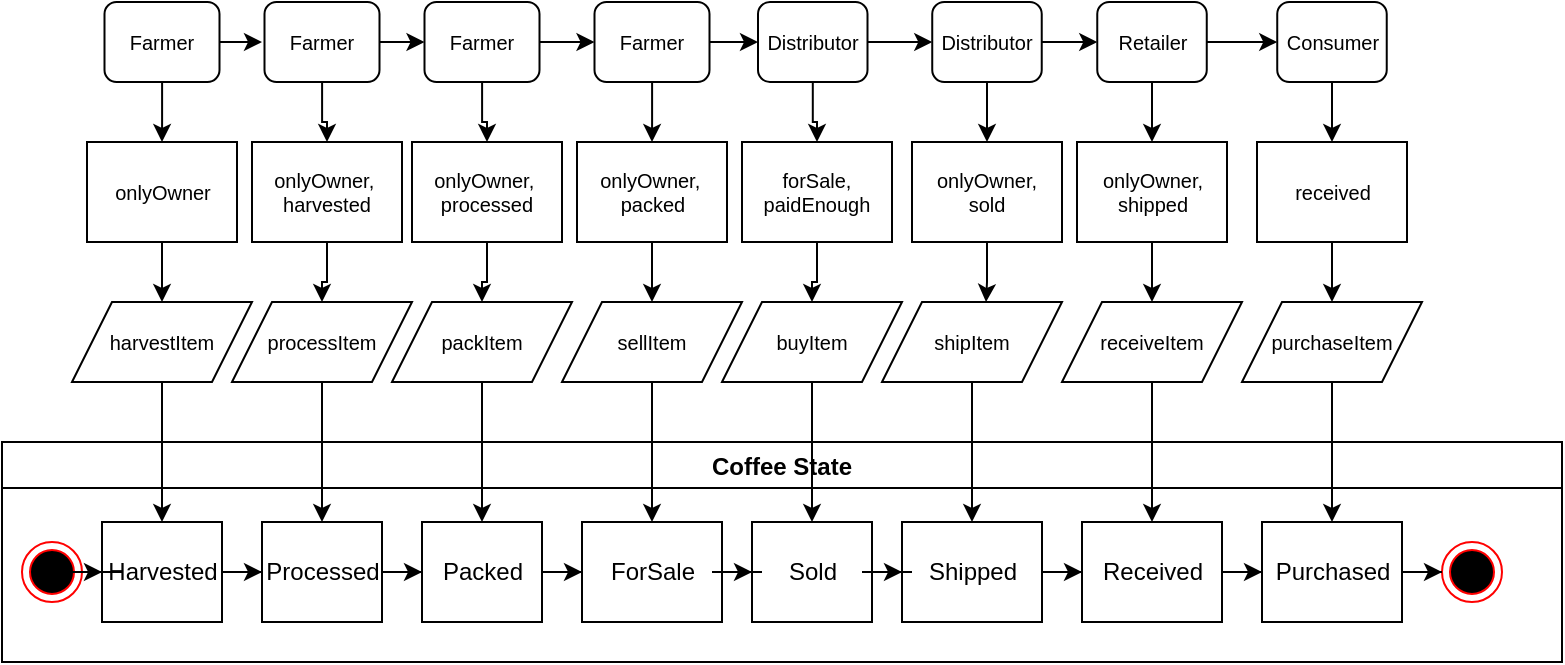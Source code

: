 <mxfile version="19.0.3" type="device"><diagram id="tZiTC67hq6Yt_6VHpMWY" name="Page-1"><mxGraphModel dx="792" dy="644" grid="1" gridSize="10" guides="1" tooltips="1" connect="1" arrows="1" fold="1" page="1" pageScale="1" pageWidth="850" pageHeight="1100" math="0" shadow="0"><root><mxCell id="0"/><mxCell id="1" parent="0"/><mxCell id="HsimpReMkM6M5aYWIMZ--1" value="Coffee State" style="swimlane;" vertex="1" parent="1"><mxGeometry x="20" y="360" width="780" height="110" as="geometry"/></mxCell><mxCell id="HsimpReMkM6M5aYWIMZ--3" value="" style="ellipse;html=1;shape=endState;fillColor=#000000;strokeColor=#ff0000;" vertex="1" parent="HsimpReMkM6M5aYWIMZ--1"><mxGeometry x="720" y="50" width="30" height="30" as="geometry"/></mxCell><mxCell id="HsimpReMkM6M5aYWIMZ--2" value="" style="ellipse;html=1;shape=endState;fillColor=#000000;strokeColor=#ff0000;" vertex="1" parent="HsimpReMkM6M5aYWIMZ--1"><mxGeometry x="10" y="50" width="30" height="30" as="geometry"/></mxCell><mxCell id="HsimpReMkM6M5aYWIMZ--4" value="Harvested" style="html=1;" vertex="1" parent="HsimpReMkM6M5aYWIMZ--1"><mxGeometry x="50" y="40" width="60" height="50" as="geometry"/></mxCell><mxCell id="HsimpReMkM6M5aYWIMZ--24" style="edgeStyle=orthogonalEdgeStyle;rounded=0;orthogonalLoop=1;jettySize=auto;html=1;entryX=0;entryY=0.5;entryDx=0;entryDy=0;" edge="1" parent="HsimpReMkM6M5aYWIMZ--1" source="HsimpReMkM6M5aYWIMZ--2" target="HsimpReMkM6M5aYWIMZ--4"><mxGeometry relative="1" as="geometry"/></mxCell><mxCell id="HsimpReMkM6M5aYWIMZ--5" value="Processed" style="html=1;" vertex="1" parent="HsimpReMkM6M5aYWIMZ--1"><mxGeometry x="130" y="40" width="60" height="50" as="geometry"/></mxCell><mxCell id="HsimpReMkM6M5aYWIMZ--11" style="edgeStyle=orthogonalEdgeStyle;rounded=0;orthogonalLoop=1;jettySize=auto;html=1;" edge="1" parent="HsimpReMkM6M5aYWIMZ--1" source="HsimpReMkM6M5aYWIMZ--4" target="HsimpReMkM6M5aYWIMZ--5"><mxGeometry relative="1" as="geometry"/></mxCell><mxCell id="HsimpReMkM6M5aYWIMZ--6" value="Packed" style="html=1;" vertex="1" parent="HsimpReMkM6M5aYWIMZ--1"><mxGeometry x="210" y="40" width="60" height="50" as="geometry"/></mxCell><mxCell id="HsimpReMkM6M5aYWIMZ--12" style="edgeStyle=orthogonalEdgeStyle;rounded=0;orthogonalLoop=1;jettySize=auto;html=1;entryX=0;entryY=0.5;entryDx=0;entryDy=0;" edge="1" parent="HsimpReMkM6M5aYWIMZ--1" source="HsimpReMkM6M5aYWIMZ--5" target="HsimpReMkM6M5aYWIMZ--6"><mxGeometry relative="1" as="geometry"/></mxCell><mxCell id="HsimpReMkM6M5aYWIMZ--20" value="Received" style="html=1;" vertex="1" parent="HsimpReMkM6M5aYWIMZ--1"><mxGeometry x="540" y="40" width="70" height="50" as="geometry"/></mxCell><mxCell id="HsimpReMkM6M5aYWIMZ--21" value="Purchased" style="html=1;" vertex="1" parent="HsimpReMkM6M5aYWIMZ--1"><mxGeometry x="630" y="40" width="70" height="50" as="geometry"/></mxCell><mxCell id="HsimpReMkM6M5aYWIMZ--23" style="edgeStyle=orthogonalEdgeStyle;rounded=0;orthogonalLoop=1;jettySize=auto;html=1;entryX=0;entryY=0.5;entryDx=0;entryDy=0;" edge="1" parent="HsimpReMkM6M5aYWIMZ--1" source="HsimpReMkM6M5aYWIMZ--20" target="HsimpReMkM6M5aYWIMZ--21"><mxGeometry relative="1" as="geometry"/></mxCell><mxCell id="HsimpReMkM6M5aYWIMZ--31" style="edgeStyle=orthogonalEdgeStyle;rounded=0;orthogonalLoop=1;jettySize=auto;html=1;entryX=0;entryY=0.5;entryDx=0;entryDy=0;" edge="1" parent="HsimpReMkM6M5aYWIMZ--1" source="HsimpReMkM6M5aYWIMZ--21" target="HsimpReMkM6M5aYWIMZ--3"><mxGeometry relative="1" as="geometry"/></mxCell><mxCell id="HsimpReMkM6M5aYWIMZ--10" value="Shipped" style="html=1;" vertex="1" parent="HsimpReMkM6M5aYWIMZ--1"><mxGeometry x="450" y="40" width="70" height="50" as="geometry"/></mxCell><mxCell id="HsimpReMkM6M5aYWIMZ--22" style="edgeStyle=orthogonalEdgeStyle;rounded=0;orthogonalLoop=1;jettySize=auto;html=1;entryX=0;entryY=0.5;entryDx=0;entryDy=0;" edge="1" parent="HsimpReMkM6M5aYWIMZ--1" source="HsimpReMkM6M5aYWIMZ--10" target="HsimpReMkM6M5aYWIMZ--20"><mxGeometry relative="1" as="geometry"/></mxCell><mxCell id="HsimpReMkM6M5aYWIMZ--8" value="ForSale" style="html=1;" vertex="1" parent="HsimpReMkM6M5aYWIMZ--1"><mxGeometry x="290" y="40" width="70" height="50" as="geometry"/></mxCell><mxCell id="HsimpReMkM6M5aYWIMZ--13" style="edgeStyle=orthogonalEdgeStyle;rounded=0;orthogonalLoop=1;jettySize=auto;html=1;entryX=0;entryY=0.5;entryDx=0;entryDy=0;" edge="1" parent="HsimpReMkM6M5aYWIMZ--1" source="HsimpReMkM6M5aYWIMZ--6" target="HsimpReMkM6M5aYWIMZ--8"><mxGeometry relative="1" as="geometry"/></mxCell><mxCell id="HsimpReMkM6M5aYWIMZ--9" value="Sold" style="html=1;" vertex="1" parent="HsimpReMkM6M5aYWIMZ--1"><mxGeometry x="375" y="40" width="60" height="50" as="geometry"/></mxCell><mxCell id="HsimpReMkM6M5aYWIMZ--14" style="edgeStyle=orthogonalEdgeStyle;rounded=0;orthogonalLoop=1;jettySize=auto;html=1;entryX=0;entryY=0.5;entryDx=0;entryDy=0;" edge="1" parent="HsimpReMkM6M5aYWIMZ--1" source="HsimpReMkM6M5aYWIMZ--8" target="HsimpReMkM6M5aYWIMZ--9"><mxGeometry relative="1" as="geometry"/></mxCell><mxCell id="HsimpReMkM6M5aYWIMZ--33" style="edgeStyle=orthogonalEdgeStyle;rounded=0;orthogonalLoop=1;jettySize=auto;html=1;entryX=0;entryY=0.5;entryDx=0;entryDy=0;" edge="1" parent="HsimpReMkM6M5aYWIMZ--1" source="HsimpReMkM6M5aYWIMZ--9" target="HsimpReMkM6M5aYWIMZ--10"><mxGeometry relative="1" as="geometry"/></mxCell><mxCell id="HsimpReMkM6M5aYWIMZ--49" style="edgeStyle=orthogonalEdgeStyle;rounded=0;orthogonalLoop=1;jettySize=auto;html=1;fontSize=10;" edge="1" parent="1" source="HsimpReMkM6M5aYWIMZ--39" target="HsimpReMkM6M5aYWIMZ--4"><mxGeometry relative="1" as="geometry"/></mxCell><mxCell id="HsimpReMkM6M5aYWIMZ--39" value="&lt;font style=&quot;font-size: 10px;&quot;&gt;harvestItem&lt;/font&gt;" style="shape=parallelogram;perimeter=parallelogramPerimeter;whiteSpace=wrap;html=1;fixedSize=1;" vertex="1" parent="1"><mxGeometry x="55" y="290" width="90" height="40" as="geometry"/></mxCell><mxCell id="HsimpReMkM6M5aYWIMZ--50" style="edgeStyle=orthogonalEdgeStyle;rounded=0;orthogonalLoop=1;jettySize=auto;html=1;entryX=0.5;entryY=0;entryDx=0;entryDy=0;fontSize=10;" edge="1" parent="1" source="HsimpReMkM6M5aYWIMZ--42" target="HsimpReMkM6M5aYWIMZ--5"><mxGeometry relative="1" as="geometry"/></mxCell><mxCell id="HsimpReMkM6M5aYWIMZ--42" value="&lt;font style=&quot;font-size: 10px;&quot;&gt;processItem&lt;/font&gt;" style="shape=parallelogram;perimeter=parallelogramPerimeter;whiteSpace=wrap;html=1;fixedSize=1;" vertex="1" parent="1"><mxGeometry x="135" y="290" width="90" height="40" as="geometry"/></mxCell><mxCell id="HsimpReMkM6M5aYWIMZ--51" style="edgeStyle=orthogonalEdgeStyle;rounded=0;orthogonalLoop=1;jettySize=auto;html=1;exitX=0.5;exitY=1;exitDx=0;exitDy=0;entryX=0.5;entryY=0;entryDx=0;entryDy=0;fontSize=10;" edge="1" parent="1" source="HsimpReMkM6M5aYWIMZ--43" target="HsimpReMkM6M5aYWIMZ--6"><mxGeometry relative="1" as="geometry"/></mxCell><mxCell id="HsimpReMkM6M5aYWIMZ--43" value="&lt;font style=&quot;font-size: 10px;&quot;&gt;packItem&lt;/font&gt;" style="shape=parallelogram;perimeter=parallelogramPerimeter;whiteSpace=wrap;html=1;fixedSize=1;" vertex="1" parent="1"><mxGeometry x="215" y="290" width="90" height="40" as="geometry"/></mxCell><mxCell id="HsimpReMkM6M5aYWIMZ--52" style="edgeStyle=orthogonalEdgeStyle;rounded=0;orthogonalLoop=1;jettySize=auto;html=1;fontSize=10;" edge="1" parent="1" source="HsimpReMkM6M5aYWIMZ--44" target="HsimpReMkM6M5aYWIMZ--8"><mxGeometry relative="1" as="geometry"/></mxCell><mxCell id="HsimpReMkM6M5aYWIMZ--44" value="&lt;font style=&quot;font-size: 10px;&quot;&gt;sellItem&lt;/font&gt;" style="shape=parallelogram;perimeter=parallelogramPerimeter;whiteSpace=wrap;html=1;fixedSize=1;" vertex="1" parent="1"><mxGeometry x="300" y="290" width="90" height="40" as="geometry"/></mxCell><mxCell id="HsimpReMkM6M5aYWIMZ--53" style="edgeStyle=orthogonalEdgeStyle;rounded=0;orthogonalLoop=1;jettySize=auto;html=1;entryX=0.5;entryY=0;entryDx=0;entryDy=0;fontSize=10;" edge="1" parent="1" source="HsimpReMkM6M5aYWIMZ--45" target="HsimpReMkM6M5aYWIMZ--9"><mxGeometry relative="1" as="geometry"/></mxCell><mxCell id="HsimpReMkM6M5aYWIMZ--45" value="&lt;font style=&quot;font-size: 10px;&quot;&gt;buyItem&lt;/font&gt;" style="shape=parallelogram;perimeter=parallelogramPerimeter;whiteSpace=wrap;html=1;fixedSize=1;" vertex="1" parent="1"><mxGeometry x="380" y="290" width="90" height="40" as="geometry"/></mxCell><mxCell id="HsimpReMkM6M5aYWIMZ--55" style="edgeStyle=orthogonalEdgeStyle;rounded=0;orthogonalLoop=1;jettySize=auto;html=1;fontSize=10;" edge="1" parent="1" source="HsimpReMkM6M5aYWIMZ--46" target="HsimpReMkM6M5aYWIMZ--10"><mxGeometry relative="1" as="geometry"/></mxCell><mxCell id="HsimpReMkM6M5aYWIMZ--46" value="&lt;font style=&quot;font-size: 10px;&quot;&gt;shipItem&lt;/font&gt;" style="shape=parallelogram;perimeter=parallelogramPerimeter;whiteSpace=wrap;html=1;fixedSize=1;" vertex="1" parent="1"><mxGeometry x="460" y="290" width="90" height="40" as="geometry"/></mxCell><mxCell id="HsimpReMkM6M5aYWIMZ--56" style="edgeStyle=orthogonalEdgeStyle;rounded=0;orthogonalLoop=1;jettySize=auto;html=1;entryX=0.5;entryY=0;entryDx=0;entryDy=0;fontSize=10;" edge="1" parent="1" source="HsimpReMkM6M5aYWIMZ--47" target="HsimpReMkM6M5aYWIMZ--20"><mxGeometry relative="1" as="geometry"/></mxCell><mxCell id="HsimpReMkM6M5aYWIMZ--47" value="&lt;font style=&quot;font-size: 10px;&quot;&gt;receiveItem&lt;/font&gt;" style="shape=parallelogram;perimeter=parallelogramPerimeter;whiteSpace=wrap;html=1;fixedSize=1;" vertex="1" parent="1"><mxGeometry x="550" y="290" width="90" height="40" as="geometry"/></mxCell><mxCell id="HsimpReMkM6M5aYWIMZ--57" style="edgeStyle=orthogonalEdgeStyle;rounded=0;orthogonalLoop=1;jettySize=auto;html=1;entryX=0.5;entryY=0;entryDx=0;entryDy=0;fontSize=10;" edge="1" parent="1" source="HsimpReMkM6M5aYWIMZ--48" target="HsimpReMkM6M5aYWIMZ--21"><mxGeometry relative="1" as="geometry"/></mxCell><mxCell id="HsimpReMkM6M5aYWIMZ--48" value="&lt;font style=&quot;font-size: 10px;&quot;&gt;purchaseItem&lt;/font&gt;" style="shape=parallelogram;perimeter=parallelogramPerimeter;whiteSpace=wrap;html=1;fixedSize=1;" vertex="1" parent="1"><mxGeometry x="640" y="290" width="90" height="40" as="geometry"/></mxCell><mxCell id="HsimpReMkM6M5aYWIMZ--68" style="edgeStyle=orthogonalEdgeStyle;rounded=0;orthogonalLoop=1;jettySize=auto;html=1;entryX=0.5;entryY=0;entryDx=0;entryDy=0;fontSize=10;" edge="1" parent="1" source="HsimpReMkM6M5aYWIMZ--58" target="HsimpReMkM6M5aYWIMZ--39"><mxGeometry relative="1" as="geometry"/></mxCell><mxCell id="HsimpReMkM6M5aYWIMZ--58" value="onlyOwner" style="rounded=0;whiteSpace=wrap;html=1;fontSize=10;" vertex="1" parent="1"><mxGeometry x="62.5" y="210" width="75" height="50" as="geometry"/></mxCell><mxCell id="HsimpReMkM6M5aYWIMZ--69" style="edgeStyle=orthogonalEdgeStyle;rounded=0;orthogonalLoop=1;jettySize=auto;html=1;entryX=0.5;entryY=0;entryDx=0;entryDy=0;fontSize=10;" edge="1" parent="1" source="HsimpReMkM6M5aYWIMZ--60" target="HsimpReMkM6M5aYWIMZ--42"><mxGeometry relative="1" as="geometry"/></mxCell><mxCell id="HsimpReMkM6M5aYWIMZ--60" value="onlyOwner,&amp;nbsp;&lt;br&gt;harvested" style="rounded=0;whiteSpace=wrap;html=1;fontSize=10;" vertex="1" parent="1"><mxGeometry x="145" y="210" width="75" height="50" as="geometry"/></mxCell><mxCell id="HsimpReMkM6M5aYWIMZ--72" style="edgeStyle=orthogonalEdgeStyle;rounded=0;orthogonalLoop=1;jettySize=auto;html=1;entryX=0.5;entryY=0;entryDx=0;entryDy=0;fontSize=10;" edge="1" parent="1" source="HsimpReMkM6M5aYWIMZ--61" target="HsimpReMkM6M5aYWIMZ--43"><mxGeometry relative="1" as="geometry"/></mxCell><mxCell id="HsimpReMkM6M5aYWIMZ--61" value="onlyOwner,&amp;nbsp;&lt;br&gt;processed" style="rounded=0;whiteSpace=wrap;html=1;fontSize=10;" vertex="1" parent="1"><mxGeometry x="225" y="210" width="75" height="50" as="geometry"/></mxCell><mxCell id="HsimpReMkM6M5aYWIMZ--73" style="edgeStyle=orthogonalEdgeStyle;rounded=0;orthogonalLoop=1;jettySize=auto;html=1;entryX=0.5;entryY=0;entryDx=0;entryDy=0;fontSize=10;" edge="1" parent="1" source="HsimpReMkM6M5aYWIMZ--62" target="HsimpReMkM6M5aYWIMZ--44"><mxGeometry relative="1" as="geometry"/></mxCell><mxCell id="HsimpReMkM6M5aYWIMZ--62" value="onlyOwner,&amp;nbsp;&lt;br&gt;packed" style="rounded=0;whiteSpace=wrap;html=1;fontSize=10;" vertex="1" parent="1"><mxGeometry x="307.5" y="210" width="75" height="50" as="geometry"/></mxCell><mxCell id="HsimpReMkM6M5aYWIMZ--74" style="edgeStyle=orthogonalEdgeStyle;rounded=0;orthogonalLoop=1;jettySize=auto;html=1;entryX=0.5;entryY=0;entryDx=0;entryDy=0;fontSize=10;" edge="1" parent="1" source="HsimpReMkM6M5aYWIMZ--63" target="HsimpReMkM6M5aYWIMZ--45"><mxGeometry relative="1" as="geometry"/></mxCell><mxCell id="HsimpReMkM6M5aYWIMZ--63" value="forSale,&lt;br&gt;paidEnough" style="rounded=0;whiteSpace=wrap;html=1;fontSize=10;" vertex="1" parent="1"><mxGeometry x="390" y="210" width="75" height="50" as="geometry"/></mxCell><mxCell id="HsimpReMkM6M5aYWIMZ--75" style="edgeStyle=orthogonalEdgeStyle;rounded=0;orthogonalLoop=1;jettySize=auto;html=1;entryX=0.578;entryY=0;entryDx=0;entryDy=0;entryPerimeter=0;fontSize=10;" edge="1" parent="1" source="HsimpReMkM6M5aYWIMZ--64" target="HsimpReMkM6M5aYWIMZ--46"><mxGeometry relative="1" as="geometry"/></mxCell><mxCell id="HsimpReMkM6M5aYWIMZ--64" value="onlyOwner,&lt;br&gt;sold" style="rounded=0;whiteSpace=wrap;html=1;fontSize=10;" vertex="1" parent="1"><mxGeometry x="475" y="210" width="75" height="50" as="geometry"/></mxCell><mxCell id="HsimpReMkM6M5aYWIMZ--76" style="edgeStyle=orthogonalEdgeStyle;rounded=0;orthogonalLoop=1;jettySize=auto;html=1;entryX=0.5;entryY=0;entryDx=0;entryDy=0;fontSize=10;" edge="1" parent="1" source="HsimpReMkM6M5aYWIMZ--65" target="HsimpReMkM6M5aYWIMZ--47"><mxGeometry relative="1" as="geometry"/></mxCell><mxCell id="HsimpReMkM6M5aYWIMZ--65" value="onlyOwner, shipped" style="rounded=0;whiteSpace=wrap;html=1;fontSize=10;" vertex="1" parent="1"><mxGeometry x="557.5" y="210" width="75" height="50" as="geometry"/></mxCell><mxCell id="HsimpReMkM6M5aYWIMZ--77" style="edgeStyle=orthogonalEdgeStyle;rounded=0;orthogonalLoop=1;jettySize=auto;html=1;entryX=0.5;entryY=0;entryDx=0;entryDy=0;fontSize=10;" edge="1" parent="1" source="HsimpReMkM6M5aYWIMZ--66" target="HsimpReMkM6M5aYWIMZ--48"><mxGeometry relative="1" as="geometry"/></mxCell><mxCell id="HsimpReMkM6M5aYWIMZ--66" value="received" style="rounded=0;whiteSpace=wrap;html=1;fontSize=10;" vertex="1" parent="1"><mxGeometry x="647.5" y="210" width="75" height="50" as="geometry"/></mxCell><mxCell id="HsimpReMkM6M5aYWIMZ--78" style="edgeStyle=orthogonalEdgeStyle;rounded=0;orthogonalLoop=1;jettySize=auto;html=1;entryX=0.5;entryY=0;entryDx=0;entryDy=0;fontSize=10;" edge="1" parent="1" source="HsimpReMkM6M5aYWIMZ--67" target="HsimpReMkM6M5aYWIMZ--58"><mxGeometry relative="1" as="geometry"/></mxCell><mxCell id="HsimpReMkM6M5aYWIMZ--84" style="edgeStyle=orthogonalEdgeStyle;rounded=0;orthogonalLoop=1;jettySize=auto;html=1;fontSize=10;" edge="1" parent="1" source="HsimpReMkM6M5aYWIMZ--67"><mxGeometry relative="1" as="geometry"><mxPoint x="150" y="160" as="targetPoint"/></mxGeometry></mxCell><mxCell id="HsimpReMkM6M5aYWIMZ--67" value="Farmer" style="rounded=1;whiteSpace=wrap;html=1;fontSize=10;" vertex="1" parent="1"><mxGeometry x="71.25" y="140" width="57.5" height="40" as="geometry"/></mxCell><mxCell id="HsimpReMkM6M5aYWIMZ--83" style="edgeStyle=orthogonalEdgeStyle;rounded=0;orthogonalLoop=1;jettySize=auto;html=1;entryX=0.5;entryY=0;entryDx=0;entryDy=0;fontSize=10;" edge="1" parent="1" source="HsimpReMkM6M5aYWIMZ--81" target="HsimpReMkM6M5aYWIMZ--60"><mxGeometry relative="1" as="geometry"/></mxCell><mxCell id="HsimpReMkM6M5aYWIMZ--85" style="edgeStyle=orthogonalEdgeStyle;rounded=0;orthogonalLoop=1;jettySize=auto;html=1;entryX=0;entryY=0.5;entryDx=0;entryDy=0;fontSize=10;" edge="1" parent="1" source="HsimpReMkM6M5aYWIMZ--81" target="HsimpReMkM6M5aYWIMZ--82"><mxGeometry relative="1" as="geometry"/></mxCell><mxCell id="HsimpReMkM6M5aYWIMZ--81" value="Farmer" style="rounded=1;whiteSpace=wrap;html=1;fontSize=10;" vertex="1" parent="1"><mxGeometry x="151.25" y="140" width="57.5" height="40" as="geometry"/></mxCell><mxCell id="HsimpReMkM6M5aYWIMZ--86" style="edgeStyle=orthogonalEdgeStyle;rounded=0;orthogonalLoop=1;jettySize=auto;html=1;entryX=0.5;entryY=0;entryDx=0;entryDy=0;fontSize=10;" edge="1" parent="1" source="HsimpReMkM6M5aYWIMZ--82" target="HsimpReMkM6M5aYWIMZ--61"><mxGeometry relative="1" as="geometry"/></mxCell><mxCell id="HsimpReMkM6M5aYWIMZ--89" style="edgeStyle=orthogonalEdgeStyle;rounded=0;orthogonalLoop=1;jettySize=auto;html=1;entryX=0;entryY=0.5;entryDx=0;entryDy=0;fontSize=10;" edge="1" parent="1" source="HsimpReMkM6M5aYWIMZ--82" target="HsimpReMkM6M5aYWIMZ--87"><mxGeometry relative="1" as="geometry"/></mxCell><mxCell id="HsimpReMkM6M5aYWIMZ--82" value="Farmer" style="rounded=1;whiteSpace=wrap;html=1;fontSize=10;" vertex="1" parent="1"><mxGeometry x="231.25" y="140" width="57.5" height="40" as="geometry"/></mxCell><mxCell id="HsimpReMkM6M5aYWIMZ--90" style="edgeStyle=orthogonalEdgeStyle;rounded=0;orthogonalLoop=1;jettySize=auto;html=1;entryX=0.5;entryY=0;entryDx=0;entryDy=0;fontSize=10;" edge="1" parent="1" source="HsimpReMkM6M5aYWIMZ--87" target="HsimpReMkM6M5aYWIMZ--62"><mxGeometry relative="1" as="geometry"/></mxCell><mxCell id="HsimpReMkM6M5aYWIMZ--92" style="edgeStyle=orthogonalEdgeStyle;rounded=0;orthogonalLoop=1;jettySize=auto;html=1;entryX=0.5;entryY=1;entryDx=0;entryDy=0;fontSize=10;" edge="1" parent="1" source="HsimpReMkM6M5aYWIMZ--87" target="HsimpReMkM6M5aYWIMZ--91"><mxGeometry relative="1" as="geometry"/></mxCell><mxCell id="HsimpReMkM6M5aYWIMZ--87" value="Farmer" style="rounded=1;whiteSpace=wrap;html=1;fontSize=10;" vertex="1" parent="1"><mxGeometry x="316.25" y="140" width="57.5" height="40" as="geometry"/></mxCell><mxCell id="HsimpReMkM6M5aYWIMZ--93" style="edgeStyle=orthogonalEdgeStyle;rounded=0;orthogonalLoop=1;jettySize=auto;html=1;entryX=0.5;entryY=0;entryDx=0;entryDy=0;fontSize=10;" edge="1" parent="1" source="HsimpReMkM6M5aYWIMZ--91" target="HsimpReMkM6M5aYWIMZ--63"><mxGeometry relative="1" as="geometry"/></mxCell><mxCell id="HsimpReMkM6M5aYWIMZ--95" style="edgeStyle=orthogonalEdgeStyle;rounded=0;orthogonalLoop=1;jettySize=auto;html=1;fontSize=10;" edge="1" parent="1" source="HsimpReMkM6M5aYWIMZ--91" target="HsimpReMkM6M5aYWIMZ--94"><mxGeometry relative="1" as="geometry"/></mxCell><mxCell id="HsimpReMkM6M5aYWIMZ--91" value="Distributor" style="rounded=1;whiteSpace=wrap;html=1;fontSize=10;direction=south;" vertex="1" parent="1"><mxGeometry x="398" y="140" width="54.75" height="40" as="geometry"/></mxCell><mxCell id="HsimpReMkM6M5aYWIMZ--96" style="edgeStyle=orthogonalEdgeStyle;rounded=0;orthogonalLoop=1;jettySize=auto;html=1;entryX=0.5;entryY=0;entryDx=0;entryDy=0;fontSize=10;" edge="1" parent="1" source="HsimpReMkM6M5aYWIMZ--94" target="HsimpReMkM6M5aYWIMZ--64"><mxGeometry relative="1" as="geometry"/></mxCell><mxCell id="HsimpReMkM6M5aYWIMZ--98" style="edgeStyle=orthogonalEdgeStyle;rounded=0;orthogonalLoop=1;jettySize=auto;html=1;exitX=0.5;exitY=0;exitDx=0;exitDy=0;entryX=0.5;entryY=1;entryDx=0;entryDy=0;fontSize=10;" edge="1" parent="1" source="HsimpReMkM6M5aYWIMZ--94" target="HsimpReMkM6M5aYWIMZ--97"><mxGeometry relative="1" as="geometry"/></mxCell><mxCell id="HsimpReMkM6M5aYWIMZ--94" value="Distributor" style="rounded=1;whiteSpace=wrap;html=1;fontSize=10;direction=south;" vertex="1" parent="1"><mxGeometry x="485.12" y="140" width="54.75" height="40" as="geometry"/></mxCell><mxCell id="HsimpReMkM6M5aYWIMZ--99" style="edgeStyle=orthogonalEdgeStyle;rounded=0;orthogonalLoop=1;jettySize=auto;html=1;entryX=0.5;entryY=0;entryDx=0;entryDy=0;fontSize=10;" edge="1" parent="1" source="HsimpReMkM6M5aYWIMZ--97" target="HsimpReMkM6M5aYWIMZ--65"><mxGeometry relative="1" as="geometry"/></mxCell><mxCell id="HsimpReMkM6M5aYWIMZ--101" style="edgeStyle=orthogonalEdgeStyle;rounded=0;orthogonalLoop=1;jettySize=auto;html=1;entryX=0.5;entryY=1;entryDx=0;entryDy=0;fontSize=10;" edge="1" parent="1" source="HsimpReMkM6M5aYWIMZ--97" target="HsimpReMkM6M5aYWIMZ--100"><mxGeometry relative="1" as="geometry"/></mxCell><mxCell id="HsimpReMkM6M5aYWIMZ--97" value="Retailer" style="rounded=1;whiteSpace=wrap;html=1;fontSize=10;direction=south;" vertex="1" parent="1"><mxGeometry x="567.63" y="140" width="54.75" height="40" as="geometry"/></mxCell><mxCell id="HsimpReMkM6M5aYWIMZ--102" style="edgeStyle=orthogonalEdgeStyle;rounded=0;orthogonalLoop=1;jettySize=auto;html=1;entryX=0.5;entryY=0;entryDx=0;entryDy=0;fontSize=10;" edge="1" parent="1" source="HsimpReMkM6M5aYWIMZ--100" target="HsimpReMkM6M5aYWIMZ--66"><mxGeometry relative="1" as="geometry"/></mxCell><mxCell id="HsimpReMkM6M5aYWIMZ--100" value="Consumer" style="rounded=1;whiteSpace=wrap;html=1;fontSize=10;direction=south;" vertex="1" parent="1"><mxGeometry x="657.62" y="140" width="54.75" height="40" as="geometry"/></mxCell></root></mxGraphModel></diagram></mxfile>